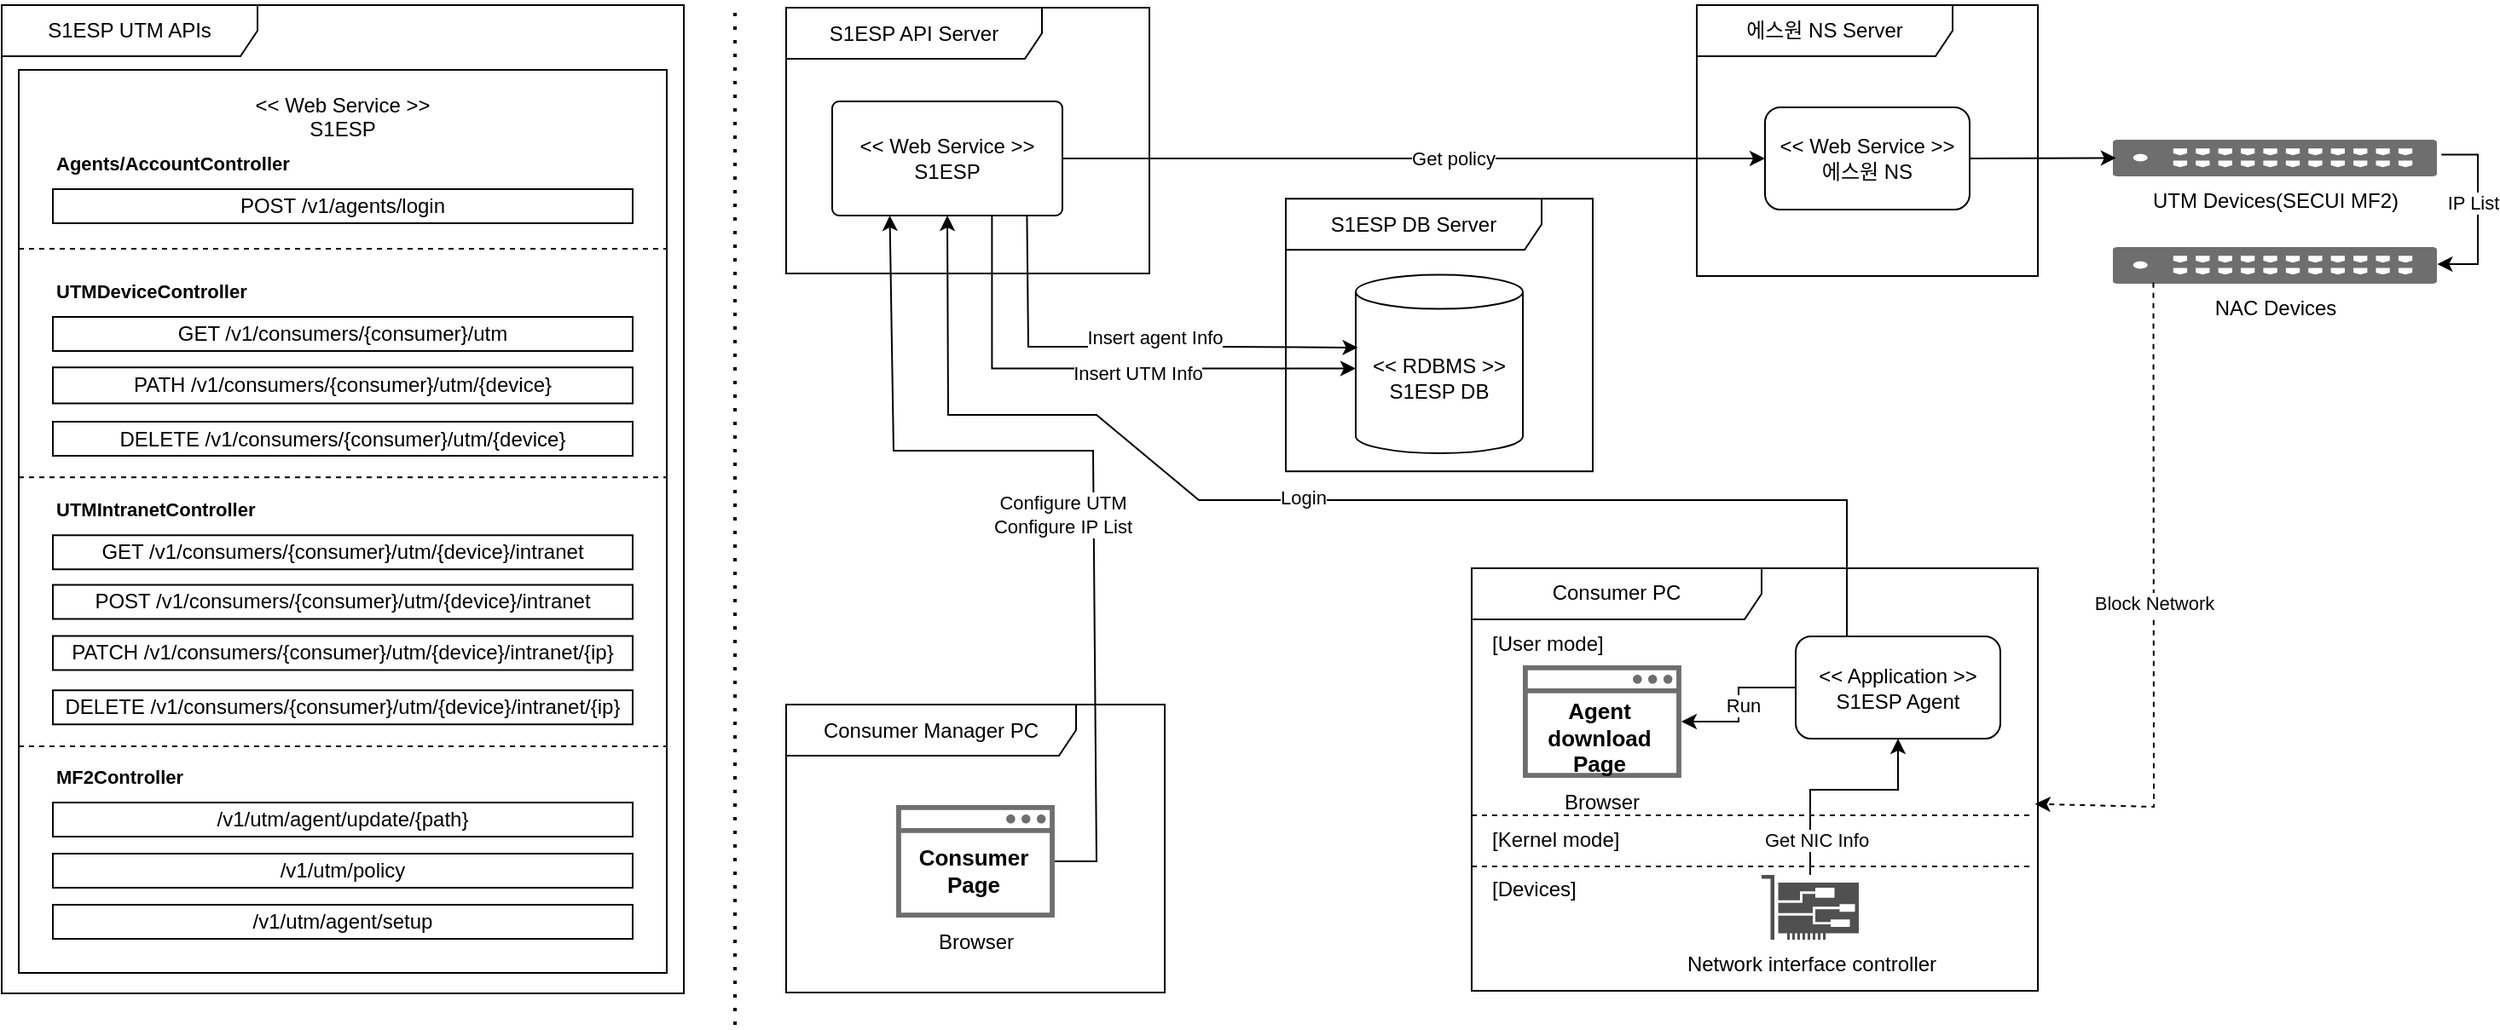 <mxfile version="24.7.6">
  <diagram name="페이지-1" id="lI48-LUjIKv5oVbXYokH">
    <mxGraphModel dx="1589" dy="994" grid="0" gridSize="10" guides="1" tooltips="1" connect="1" arrows="1" fold="1" page="1" pageScale="1" pageWidth="1600" pageHeight="1400" background="#ffffff" math="0" shadow="0">
      <root>
        <mxCell id="0" />
        <mxCell id="1" parent="0" />
        <mxCell id="y2j8pdcFpELkHroc6ahy-34" value="&amp;lt;&amp;lt; Web Service&lt;span style=&quot;background-color: initial;&quot;&gt;&amp;nbsp;&amp;gt;&amp;gt;&lt;/span&gt;&lt;div&gt;S1ESP&lt;/div&gt;&lt;div&gt;&lt;br&gt;&lt;/div&gt;&lt;div&gt;&lt;br&gt;&lt;/div&gt;&lt;div&gt;&lt;br&gt;&lt;/div&gt;&lt;div&gt;&lt;br&gt;&lt;/div&gt;&lt;div&gt;&lt;br&gt;&lt;/div&gt;&lt;div&gt;&lt;br&gt;&lt;/div&gt;&lt;div&gt;&lt;br&gt;&lt;/div&gt;&lt;div&gt;&lt;br&gt;&lt;/div&gt;&lt;div&gt;&lt;br&gt;&lt;/div&gt;&lt;div&gt;&lt;br&gt;&lt;/div&gt;&lt;div&gt;&lt;br&gt;&lt;/div&gt;&lt;div&gt;&lt;br&gt;&lt;/div&gt;&lt;div&gt;&lt;br&gt;&lt;/div&gt;&lt;div&gt;&lt;br&gt;&lt;/div&gt;&lt;div&gt;&lt;br&gt;&lt;/div&gt;&lt;div&gt;&lt;br&gt;&lt;/div&gt;&lt;div&gt;&lt;br&gt;&lt;/div&gt;&lt;div&gt;&lt;br&gt;&lt;/div&gt;&lt;div&gt;&lt;br&gt;&lt;/div&gt;&lt;div&gt;&lt;br&gt;&lt;/div&gt;&lt;div&gt;&lt;br&gt;&lt;/div&gt;&lt;div&gt;&lt;br&gt;&lt;/div&gt;&lt;div&gt;&lt;br&gt;&lt;/div&gt;&lt;div&gt;&lt;br&gt;&lt;/div&gt;&lt;div&gt;&lt;br&gt;&lt;/div&gt;&lt;div&gt;&lt;br&gt;&lt;/div&gt;&lt;div&gt;&lt;br&gt;&lt;/div&gt;&lt;div&gt;&lt;br&gt;&lt;/div&gt;&lt;div&gt;&lt;br&gt;&lt;/div&gt;&lt;div&gt;&lt;br&gt;&lt;/div&gt;&lt;div&gt;&lt;br&gt;&lt;/div&gt;&lt;div&gt;&lt;br&gt;&lt;/div&gt;&lt;div&gt;&lt;br&gt;&lt;/div&gt;" style="rounded=1;whiteSpace=wrap;html=1;arcSize=0;" vertex="1" parent="1">
          <mxGeometry x="40" y="69" width="380" height="530" as="geometry" />
        </mxCell>
        <mxCell id="y2j8pdcFpELkHroc6ahy-2" value="S1ESP UTM APIs" style="shape=umlFrame;whiteSpace=wrap;html=1;pointerEvents=0;width=150;height=30;" vertex="1" parent="1">
          <mxGeometry x="30" y="31" width="400" height="580" as="geometry" />
        </mxCell>
        <mxCell id="y2j8pdcFpELkHroc6ahy-9" value="Consumer PC" style="shape=umlFrame;whiteSpace=wrap;html=1;pointerEvents=0;recursiveResize=0;container=1;collapsible=0;width=170;" vertex="1" parent="1">
          <mxGeometry x="892" y="361.5" width="332" height="247.94" as="geometry" />
        </mxCell>
        <mxCell id="y2j8pdcFpELkHroc6ahy-10" value="[User mode]" style="text;html=1;" vertex="1" parent="y2j8pdcFpELkHroc6ahy-9">
          <mxGeometry width="100" height="20" relative="1" as="geometry">
            <mxPoint x="10" y="30" as="offset" />
          </mxGeometry>
        </mxCell>
        <mxCell id="y2j8pdcFpELkHroc6ahy-11" value="" style="line;strokeWidth=1;dashed=1;labelPosition=center;verticalLabelPosition=bottom;align=left;verticalAlign=top;spacingLeft=20;spacingTop=15;html=1;whiteSpace=wrap;" vertex="1" parent="y2j8pdcFpELkHroc6ahy-9">
          <mxGeometry y="170" width="330" height="10" as="geometry" />
        </mxCell>
        <mxCell id="y2j8pdcFpELkHroc6ahy-142" style="edgeStyle=orthogonalEdgeStyle;rounded=0;orthogonalLoop=1;jettySize=auto;html=1;" edge="1" parent="y2j8pdcFpELkHroc6ahy-9" source="y2j8pdcFpELkHroc6ahy-7" target="y2j8pdcFpELkHroc6ahy-127">
          <mxGeometry relative="1" as="geometry" />
        </mxCell>
        <mxCell id="y2j8pdcFpELkHroc6ahy-145" value="Run" style="edgeLabel;html=1;align=center;verticalAlign=middle;resizable=0;points=[];" vertex="1" connectable="0" parent="y2j8pdcFpELkHroc6ahy-142">
          <mxGeometry x="-0.272" relative="1" as="geometry">
            <mxPoint y="10" as="offset" />
          </mxGeometry>
        </mxCell>
        <mxCell id="y2j8pdcFpELkHroc6ahy-7" value="&lt;div&gt;&amp;lt;&amp;lt; Application &amp;gt;&amp;gt;&lt;/div&gt;S1ESP Agent" style="rounded=1;whiteSpace=wrap;html=1;" vertex="1" parent="y2j8pdcFpELkHroc6ahy-9">
          <mxGeometry x="190" y="40" width="120" height="60" as="geometry" />
        </mxCell>
        <mxCell id="y2j8pdcFpELkHroc6ahy-12" value="" style="line;strokeWidth=1;dashed=1;labelPosition=center;verticalLabelPosition=bottom;align=left;verticalAlign=top;spacingLeft=20;spacingTop=15;html=1;whiteSpace=wrap;" vertex="1" parent="y2j8pdcFpELkHroc6ahy-9">
          <mxGeometry y="140" width="330" height="10" as="geometry" />
        </mxCell>
        <mxCell id="y2j8pdcFpELkHroc6ahy-17" style="edgeStyle=orthogonalEdgeStyle;rounded=0;orthogonalLoop=1;jettySize=auto;html=1;entryX=0.5;entryY=1;entryDx=0;entryDy=0;" edge="1" parent="y2j8pdcFpELkHroc6ahy-9" source="y2j8pdcFpELkHroc6ahy-8" target="y2j8pdcFpELkHroc6ahy-7">
          <mxGeometry relative="1" as="geometry">
            <Array as="points">
              <mxPoint x="198" y="130" />
              <mxPoint x="250" y="130" />
            </Array>
          </mxGeometry>
        </mxCell>
        <mxCell id="y2j8pdcFpELkHroc6ahy-18" value="Get NIC Info" style="edgeLabel;html=1;align=center;verticalAlign=middle;resizable=0;points=[];" vertex="1" connectable="0" parent="y2j8pdcFpELkHroc6ahy-17">
          <mxGeometry x="-0.042" y="-2" relative="1" as="geometry">
            <mxPoint x="-10" y="27" as="offset" />
          </mxGeometry>
        </mxCell>
        <mxCell id="y2j8pdcFpELkHroc6ahy-8" value="Network interface controller" style="sketch=0;pointerEvents=1;shadow=0;dashed=0;html=1;strokeColor=none;fillColor=#505050;labelPosition=center;verticalLabelPosition=bottom;verticalAlign=top;outlineConnect=0;align=center;shape=mxgraph.office.devices.nic;" vertex="1" parent="y2j8pdcFpELkHroc6ahy-9">
          <mxGeometry x="170" y="180" width="57" height="38" as="geometry" />
        </mxCell>
        <mxCell id="y2j8pdcFpELkHroc6ahy-13" value="[Kernel mode]" style="text;html=1;" vertex="1" parent="y2j8pdcFpELkHroc6ahy-9">
          <mxGeometry x="10" y="145" width="100" height="20" as="geometry" />
        </mxCell>
        <mxCell id="y2j8pdcFpELkHroc6ahy-15" value="[Devices]" style="text;html=1;" vertex="1" parent="y2j8pdcFpELkHroc6ahy-9">
          <mxGeometry x="10" y="174" width="100" height="20" as="geometry" />
        </mxCell>
        <mxCell id="y2j8pdcFpELkHroc6ahy-127" value="Browser" style="sketch=0;pointerEvents=1;shadow=0;dashed=0;html=1;strokeColor=none;fillColor=#6E6E6E;aspect=fixed;labelPosition=center;verticalLabelPosition=bottom;verticalAlign=top;align=center;outlineConnect=0;shape=mxgraph.vvd.web_browser;strokeWidth=1;" vertex="1" parent="y2j8pdcFpELkHroc6ahy-9">
          <mxGeometry x="30" y="57.0" width="92.95" height="66" as="geometry" />
        </mxCell>
        <mxCell id="y2j8pdcFpELkHroc6ahy-128" value="&lt;font style=&quot;font-size: 13px;&quot;&gt;&lt;b&gt;Agent download&lt;br&gt;Page&lt;/b&gt;&lt;/font&gt;" style="text;html=1;align=center;verticalAlign=middle;whiteSpace=wrap;rounded=0;fillColor=default;" vertex="1" parent="y2j8pdcFpELkHroc6ahy-9">
          <mxGeometry x="40" y="79.47" width="70" height="39.47" as="geometry" />
        </mxCell>
        <mxCell id="y2j8pdcFpELkHroc6ahy-20" value="&amp;lt;&amp;lt; RDBMS &amp;gt;&amp;gt;&lt;div&gt;S1ESP DB&lt;/div&gt;" style="shape=cylinder3;whiteSpace=wrap;html=1;boundedLbl=1;backgroundOutline=1;size=10;" vertex="1" parent="1">
          <mxGeometry x="824" y="189.26" width="98" height="104.74" as="geometry" />
        </mxCell>
        <mxCell id="y2j8pdcFpELkHroc6ahy-22" value="UTM Devices(SECUI MF2)" style="verticalLabelPosition=bottom;sketch=0;html=1;fillColor=#6E6E6E;strokeColor=none;verticalAlign=top;pointerEvents=1;align=center;shape=mxgraph.cisco_safe.security_icons.utm;" vertex="1" parent="1">
          <mxGeometry x="1268" y="110" width="190" height="21.5" as="geometry" />
        </mxCell>
        <mxCell id="y2j8pdcFpELkHroc6ahy-23" style="rounded=0;orthogonalLoop=1;jettySize=auto;html=1;exitX=1;exitY=0.5;exitDx=0;exitDy=0;entryX=0.01;entryY=0.499;entryDx=0;entryDy=0;entryPerimeter=0;" edge="1" parent="1" source="y2j8pdcFpELkHroc6ahy-30" target="y2j8pdcFpELkHroc6ahy-22">
          <mxGeometry relative="1" as="geometry">
            <mxPoint x="1371.68" y="80.38" as="sourcePoint" />
            <mxPoint x="1981.68" y="-189.62" as="targetPoint" />
          </mxGeometry>
        </mxCell>
        <mxCell id="y2j8pdcFpELkHroc6ahy-27" value="S1ESP DB Server" style="shape=umlFrame;whiteSpace=wrap;html=1;pointerEvents=0;width=150;height=30;" vertex="1" parent="1">
          <mxGeometry x="783" y="144.63" width="180" height="160" as="geometry" />
        </mxCell>
        <mxCell id="y2j8pdcFpELkHroc6ahy-29" value="에스원 NS Server" style="shape=umlFrame;whiteSpace=wrap;html=1;pointerEvents=0;width=150;height=30;" vertex="1" parent="1">
          <mxGeometry x="1024" y="31" width="200" height="159" as="geometry" />
        </mxCell>
        <mxCell id="y2j8pdcFpELkHroc6ahy-30" value="&amp;lt;&amp;lt; Web Service &amp;gt;&amp;gt;&lt;br&gt;에스원 NS" style="rounded=1;whiteSpace=wrap;html=1;" vertex="1" parent="1">
          <mxGeometry x="1064" y="91" width="120" height="60" as="geometry" />
        </mxCell>
        <mxCell id="y2j8pdcFpELkHroc6ahy-31" value="/v1/utm/policy" style="rounded=0;whiteSpace=wrap;html=1;" vertex="1" parent="1">
          <mxGeometry x="60" y="529" width="340" height="20" as="geometry" />
        </mxCell>
        <mxCell id="y2j8pdcFpELkHroc6ahy-36" value="/v1/utm/agent/update/{path}" style="rounded=0;whiteSpace=wrap;html=1;" vertex="1" parent="1">
          <mxGeometry x="60" y="499" width="340" height="20" as="geometry" />
        </mxCell>
        <mxCell id="y2j8pdcFpELkHroc6ahy-49" value="NAC Devices" style="verticalLabelPosition=bottom;sketch=0;html=1;fillColor=#6E6E6E;strokeColor=none;verticalAlign=top;pointerEvents=1;align=center;shape=mxgraph.cisco_safe.security_icons.utm;" vertex="1" parent="1">
          <mxGeometry x="1268" y="173" width="190" height="21.5" as="geometry" />
        </mxCell>
        <mxCell id="y2j8pdcFpELkHroc6ahy-50" value="IP List" style="rounded=0;orthogonalLoop=1;jettySize=auto;html=1;entryX=1.001;entryY=0.467;entryDx=0;entryDy=0;entryPerimeter=0;exitX=1.014;exitY=0.409;exitDx=0;exitDy=0;exitPerimeter=0;edgeStyle=orthogonalEdgeStyle;" edge="1" parent="1" source="y2j8pdcFpELkHroc6ahy-22" target="y2j8pdcFpELkHroc6ahy-49">
          <mxGeometry x="-0.097" y="-3" relative="1" as="geometry">
            <mxPoint x="1629" y="288.562" as="sourcePoint" />
            <mxPoint x="1631.47" y="355.054" as="targetPoint" />
            <Array as="points">
              <mxPoint x="1482" y="118.5" />
              <mxPoint x="1482" y="183.5" />
            </Array>
            <mxPoint as="offset" />
          </mxGeometry>
        </mxCell>
        <mxCell id="y2j8pdcFpELkHroc6ahy-51" style="rounded=0;orthogonalLoop=1;jettySize=auto;html=1;dashed=1;entryX=0.995;entryY=0.558;entryDx=0;entryDy=0;entryPerimeter=0;exitX=0.125;exitY=0.971;exitDx=0;exitDy=0;exitPerimeter=0;" edge="1" parent="1" source="y2j8pdcFpELkHroc6ahy-49" target="y2j8pdcFpELkHroc6ahy-9">
          <mxGeometry relative="1" as="geometry">
            <mxPoint x="1383" y="578.5" as="targetPoint" />
            <Array as="points">
              <mxPoint x="1292" y="501.5" />
            </Array>
          </mxGeometry>
        </mxCell>
        <mxCell id="y2j8pdcFpELkHroc6ahy-53" value="Block Network" style="edgeLabel;html=1;align=center;verticalAlign=middle;resizable=0;points=[];" vertex="1" connectable="0" parent="y2j8pdcFpELkHroc6ahy-51">
          <mxGeometry x="0.091" y="-2" relative="1" as="geometry">
            <mxPoint x="2" y="-18" as="offset" />
          </mxGeometry>
        </mxCell>
        <mxCell id="y2j8pdcFpELkHroc6ahy-62" value="/v1/utm/agent/setup" style="rounded=0;whiteSpace=wrap;html=1;" vertex="1" parent="1">
          <mxGeometry x="60" y="559" width="340" height="20" as="geometry" />
        </mxCell>
        <mxCell id="y2j8pdcFpELkHroc6ahy-63" value="GET /v1/consumers/{consumer}/utm/{device}/intranet" style="rounded=0;whiteSpace=wrap;html=1;" vertex="1" parent="1">
          <mxGeometry x="60" y="342.13" width="340" height="20" as="geometry" />
        </mxCell>
        <mxCell id="y2j8pdcFpELkHroc6ahy-65" value="GET /v1/consumers/{consumer}/utm" style="rounded=0;whiteSpace=wrap;html=1;" vertex="1" parent="1">
          <mxGeometry x="60" y="214" width="340" height="20" as="geometry" />
        </mxCell>
        <mxCell id="y2j8pdcFpELkHroc6ahy-66" value="PATH&amp;nbsp;/v1/consumers/{consumer}/utm/{device}" style="rounded=0;whiteSpace=wrap;html=1;" vertex="1" parent="1">
          <mxGeometry x="60" y="243.62" width="340" height="21.13" as="geometry" />
        </mxCell>
        <mxCell id="y2j8pdcFpELkHroc6ahy-67" value="DELETE&amp;nbsp;/v1/consumers/{consumer}/utm/{device}" style="rounded=0;whiteSpace=wrap;html=1;" vertex="1" parent="1">
          <mxGeometry x="60" y="275.5" width="340" height="20" as="geometry" />
        </mxCell>
        <mxCell id="y2j8pdcFpELkHroc6ahy-76" value="POST /v1/consumers/{consumer}/utm/{device}/intranet" style="rounded=0;whiteSpace=wrap;html=1;" vertex="1" parent="1">
          <mxGeometry x="60" y="371.25" width="340" height="20" as="geometry" />
        </mxCell>
        <mxCell id="y2j8pdcFpELkHroc6ahy-77" value="PATCH /v1/consumers/{consumer}/utm/{device}/intranet/{ip}" style="rounded=0;whiteSpace=wrap;html=1;" vertex="1" parent="1">
          <mxGeometry x="60" y="401.25" width="340" height="20" as="geometry" />
        </mxCell>
        <mxCell id="y2j8pdcFpELkHroc6ahy-78" value="DELETE /v1/consumers/{consumer}/utm/{device}/intranet/{ip}" style="rounded=0;whiteSpace=wrap;html=1;" vertex="1" parent="1">
          <mxGeometry x="60" y="433.13" width="340" height="20" as="geometry" />
        </mxCell>
        <mxCell id="y2j8pdcFpELkHroc6ahy-80" value="POST&amp;nbsp;/v1/agents/login" style="rounded=0;whiteSpace=wrap;html=1;" vertex="1" parent="1">
          <mxGeometry x="60" y="139" width="340" height="20" as="geometry" />
        </mxCell>
        <mxCell id="y2j8pdcFpELkHroc6ahy-84" value="" style="line;strokeWidth=1;dashed=1;labelPosition=center;verticalLabelPosition=bottom;align=left;verticalAlign=top;spacingLeft=20;spacingTop=15;html=1;whiteSpace=wrap;" vertex="1" parent="1">
          <mxGeometry x="40" y="169" width="380" height="10" as="geometry" />
        </mxCell>
        <mxCell id="y2j8pdcFpELkHroc6ahy-86" value="" style="line;strokeWidth=1;dashed=1;labelPosition=center;verticalLabelPosition=bottom;align=left;verticalAlign=top;spacingLeft=20;spacingTop=15;html=1;whiteSpace=wrap;" vertex="1" parent="1">
          <mxGeometry x="40" y="303.13" width="380" height="10" as="geometry" />
        </mxCell>
        <mxCell id="y2j8pdcFpELkHroc6ahy-87" value="" style="line;strokeWidth=1;dashed=1;labelPosition=center;verticalLabelPosition=bottom;align=left;verticalAlign=top;spacingLeft=20;spacingTop=15;html=1;whiteSpace=wrap;" vertex="1" parent="1">
          <mxGeometry x="40" y="461" width="380" height="10" as="geometry" />
        </mxCell>
        <mxCell id="y2j8pdcFpELkHroc6ahy-88" value="&lt;b style=&quot;font-size: 11px;&quot;&gt;&lt;font style=&quot;font-size: 11px;&quot;&gt;MF2Controller&lt;/font&gt;&lt;/b&gt;" style="text;html=1;align=left;verticalAlign=middle;whiteSpace=wrap;rounded=0;fontSize=11;" vertex="1" parent="1">
          <mxGeometry x="60" y="469" width="120" height="30" as="geometry" />
        </mxCell>
        <mxCell id="y2j8pdcFpELkHroc6ahy-89" value="&lt;span style=&quot;font-size: 11px;&quot;&gt;&lt;b style=&quot;font-size: 11px;&quot;&gt;UTMIntranetController&lt;/b&gt;&lt;/span&gt;" style="text;html=1;align=left;verticalAlign=middle;whiteSpace=wrap;rounded=0;fontSize=11;" vertex="1" parent="1">
          <mxGeometry x="60" y="312.13" width="190" height="30" as="geometry" />
        </mxCell>
        <mxCell id="y2j8pdcFpELkHroc6ahy-90" value="&lt;span style=&quot;font-size: 11px;&quot;&gt;&lt;b style=&quot;font-size: 11px;&quot;&gt;UTMDeviceController&lt;/b&gt;&lt;/span&gt;" style="text;html=1;align=left;verticalAlign=middle;whiteSpace=wrap;rounded=0;fontSize=11;" vertex="1" parent="1">
          <mxGeometry x="60" y="184" width="190" height="30" as="geometry" />
        </mxCell>
        <mxCell id="y2j8pdcFpELkHroc6ahy-91" value="&lt;span style=&quot;font-size: 11px;&quot;&gt;&lt;b style=&quot;font-size: 11px;&quot;&gt;Agents/AccountController&lt;/b&gt;&lt;/span&gt;" style="text;html=1;align=left;verticalAlign=middle;whiteSpace=wrap;rounded=0;fontSize=11;" vertex="1" parent="1">
          <mxGeometry x="60" y="109" width="190" height="30" as="geometry" />
        </mxCell>
        <mxCell id="y2j8pdcFpELkHroc6ahy-136" style="rounded=0;orthogonalLoop=1;jettySize=auto;html=1;entryX=0;entryY=0.5;entryDx=0;entryDy=0;" edge="1" parent="1" source="y2j8pdcFpELkHroc6ahy-92" target="y2j8pdcFpELkHroc6ahy-30">
          <mxGeometry relative="1" as="geometry" />
        </mxCell>
        <mxCell id="y2j8pdcFpELkHroc6ahy-137" value="Get policy" style="edgeLabel;html=1;align=center;verticalAlign=middle;resizable=0;points=[];" vertex="1" connectable="0" parent="y2j8pdcFpELkHroc6ahy-136">
          <mxGeometry x="0.108" y="-5" relative="1" as="geometry">
            <mxPoint x="1" y="-5" as="offset" />
          </mxGeometry>
        </mxCell>
        <mxCell id="y2j8pdcFpELkHroc6ahy-92" value="&amp;lt;&amp;lt; Web Service&lt;span style=&quot;background-color: initial;&quot;&gt;&amp;nbsp;&amp;gt;&amp;gt;&lt;/span&gt;&lt;div&gt;S1ESP&lt;/div&gt;" style="rounded=1;whiteSpace=wrap;html=1;arcSize=6;" vertex="1" parent="1">
          <mxGeometry x="517" y="87.5" width="135" height="67" as="geometry" />
        </mxCell>
        <mxCell id="y2j8pdcFpELkHroc6ahy-93" value="S1ESP API Server" style="shape=umlFrame;whiteSpace=wrap;html=1;pointerEvents=0;width=150;height=30;" vertex="1" parent="1">
          <mxGeometry x="490" y="32.5" width="213" height="156" as="geometry" />
        </mxCell>
        <mxCell id="y2j8pdcFpELkHroc6ahy-101" style="rounded=0;orthogonalLoop=1;jettySize=auto;html=1;entryX=0.25;entryY=1;entryDx=0;entryDy=0;" edge="1" parent="1" source="y2j8pdcFpELkHroc6ahy-120" target="y2j8pdcFpELkHroc6ahy-92">
          <mxGeometry relative="1" as="geometry">
            <Array as="points">
              <mxPoint x="672" y="533.5" />
              <mxPoint x="670" y="292.5" />
              <mxPoint x="553" y="292.5" />
            </Array>
          </mxGeometry>
        </mxCell>
        <mxCell id="y2j8pdcFpELkHroc6ahy-102" value="Configure UTM&lt;br&gt;Configure IP List" style="edgeLabel;html=1;align=center;verticalAlign=middle;resizable=0;points=[];" vertex="1" connectable="0" parent="y2j8pdcFpELkHroc6ahy-101">
          <mxGeometry x="-0.127" relative="1" as="geometry">
            <mxPoint x="-19" y="-1" as="offset" />
          </mxGeometry>
        </mxCell>
        <mxCell id="y2j8pdcFpELkHroc6ahy-103" style="rounded=0;orthogonalLoop=1;jettySize=auto;html=1;entryX=0.5;entryY=1;entryDx=0;entryDy=0;exitX=0.25;exitY=0;exitDx=0;exitDy=0;" edge="1" parent="1" source="y2j8pdcFpELkHroc6ahy-7" target="y2j8pdcFpELkHroc6ahy-92">
          <mxGeometry relative="1" as="geometry">
            <Array as="points">
              <mxPoint x="1112" y="321.5" />
              <mxPoint x="732" y="321.5" />
              <mxPoint x="672" y="271.5" />
              <mxPoint x="585" y="271.5" />
            </Array>
          </mxGeometry>
        </mxCell>
        <mxCell id="y2j8pdcFpELkHroc6ahy-131" value="Login" style="edgeLabel;html=1;align=center;verticalAlign=middle;resizable=0;points=[];" vertex="1" connectable="0" parent="y2j8pdcFpELkHroc6ahy-103">
          <mxGeometry x="-0.021" y="2" relative="1" as="geometry">
            <mxPoint x="-36" y="-4" as="offset" />
          </mxGeometry>
        </mxCell>
        <mxCell id="y2j8pdcFpELkHroc6ahy-107" style="rounded=0;orthogonalLoop=1;jettySize=auto;html=1;exitX=0.846;exitY=1.005;exitDx=0;exitDy=0;exitPerimeter=0;entryX=0.013;entryY=0.408;entryDx=0;entryDy=0;entryPerimeter=0;" edge="1" parent="1" source="y2j8pdcFpELkHroc6ahy-92" target="y2j8pdcFpELkHroc6ahy-20">
          <mxGeometry relative="1" as="geometry">
            <mxPoint x="648" y="155.5" as="sourcePoint" />
            <mxPoint x="796" y="232" as="targetPoint" />
            <Array as="points">
              <mxPoint x="632" y="231.5" />
              <mxPoint x="742" y="231.5" />
            </Array>
          </mxGeometry>
        </mxCell>
        <mxCell id="y2j8pdcFpELkHroc6ahy-110" value="Consumer Manager PC" style="shape=umlFrame;whiteSpace=wrap;html=1;pointerEvents=0;recursiveResize=0;container=1;collapsible=0;width=170;" vertex="1" parent="1">
          <mxGeometry x="490" y="441.5" width="222" height="169" as="geometry" />
        </mxCell>
        <mxCell id="y2j8pdcFpELkHroc6ahy-120" value="Browser" style="sketch=0;pointerEvents=1;shadow=0;dashed=0;html=1;strokeColor=none;fillColor=#6E6E6E;aspect=fixed;labelPosition=center;verticalLabelPosition=bottom;verticalAlign=top;align=center;outlineConnect=0;shape=mxgraph.vvd.web_browser;strokeWidth=1;" vertex="1" parent="y2j8pdcFpELkHroc6ahy-110">
          <mxGeometry x="64.52" y="59.0" width="92.95" height="66" as="geometry" />
        </mxCell>
        <mxCell id="y2j8pdcFpELkHroc6ahy-124" value="&lt;font style=&quot;font-size: 13px;&quot;&gt;&lt;b&gt;Consumer&lt;br&gt;Page&lt;/b&gt;&lt;/font&gt;" style="text;html=1;align=center;verticalAlign=middle;whiteSpace=wrap;rounded=0;fillColor=default;" vertex="1" parent="y2j8pdcFpELkHroc6ahy-110">
          <mxGeometry x="74.52" y="77.41" width="70" height="39.47" as="geometry" />
        </mxCell>
        <mxCell id="y2j8pdcFpELkHroc6ahy-138" style="rounded=0;orthogonalLoop=1;jettySize=auto;html=1;exitX=0.694;exitY=1.001;exitDx=0;exitDy=0;exitPerimeter=0;edgeStyle=orthogonalEdgeStyle;entryX=0;entryY=0;entryDx=0;entryDy=55;entryPerimeter=0;" edge="1" parent="1" source="y2j8pdcFpELkHroc6ahy-92" target="y2j8pdcFpELkHroc6ahy-20">
          <mxGeometry relative="1" as="geometry">
            <mxPoint x="612" y="201.5" as="sourcePoint" />
            <mxPoint x="802" y="251.5" as="targetPoint" />
          </mxGeometry>
        </mxCell>
        <mxCell id="y2j8pdcFpELkHroc6ahy-139" value="Insert agent Info" style="edgeLabel;html=1;align=center;verticalAlign=middle;resizable=0;points=[];" vertex="1" connectable="0" parent="y2j8pdcFpELkHroc6ahy-138">
          <mxGeometry x="-0.459" y="-6" relative="1" as="geometry">
            <mxPoint x="101" y="-11" as="offset" />
          </mxGeometry>
        </mxCell>
        <mxCell id="y2j8pdcFpELkHroc6ahy-141" value="Insert UTM Info" style="edgeLabel;html=1;align=center;verticalAlign=middle;resizable=0;points=[];" vertex="1" connectable="0" parent="y2j8pdcFpELkHroc6ahy-138">
          <mxGeometry x="0.077" y="-2" relative="1" as="geometry">
            <mxPoint x="12" as="offset" />
          </mxGeometry>
        </mxCell>
        <mxCell id="y2j8pdcFpELkHroc6ahy-148" value="" style="endArrow=none;dashed=1;html=1;dashPattern=1 3;strokeWidth=2;rounded=0;" edge="1" parent="1">
          <mxGeometry width="50" height="50" relative="1" as="geometry">
            <mxPoint x="460" y="629.5" as="sourcePoint" />
            <mxPoint x="460" y="29.5" as="targetPoint" />
          </mxGeometry>
        </mxCell>
      </root>
    </mxGraphModel>
  </diagram>
</mxfile>
